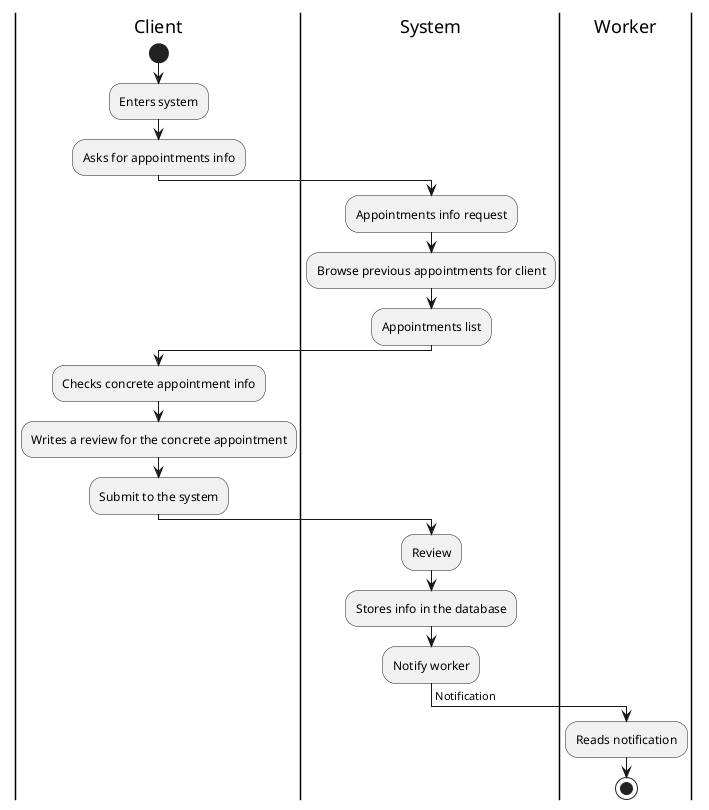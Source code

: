 @startuml
|Client|
start
:Enters system;
:Asks for appointments info;

|System|
:Appointments info request;
:Browse previous appointments for client;
:Appointments list;

|Client|
:Checks concrete appointment info;
:Writes a review for the concrete appointment;
:Submit to the system;

|System|
:Review;
:Stores info in the database;
:Notify worker;
-> Notification;

|Worker|
:Reads notification;

stop
@enduml
